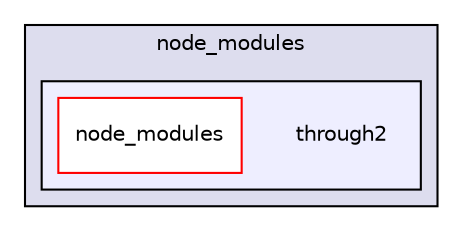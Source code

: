 digraph "gulp-src/node_modules/gulp-uglify/node_modules/through2" {
  compound=true
  node [ fontsize="10", fontname="Helvetica"];
  edge [ labelfontsize="10", labelfontname="Helvetica"];
  subgraph clusterdir_beaa206ecc90591bbbb1b82990198449 {
    graph [ bgcolor="#ddddee", pencolor="black", label="node_modules" fontname="Helvetica", fontsize="10", URL="dir_beaa206ecc90591bbbb1b82990198449.html"]
  subgraph clusterdir_0f1fe8c3ce2866fe93e4ac910bf11399 {
    graph [ bgcolor="#eeeeff", pencolor="black", label="" URL="dir_0f1fe8c3ce2866fe93e4ac910bf11399.html"];
    dir_0f1fe8c3ce2866fe93e4ac910bf11399 [shape=plaintext label="through2"];
    dir_12462e8c0a0b6ef97b8d80d5359a6e83 [shape=box label="node_modules" color="red" fillcolor="white" style="filled" URL="dir_12462e8c0a0b6ef97b8d80d5359a6e83.html"];
  }
  }
}
